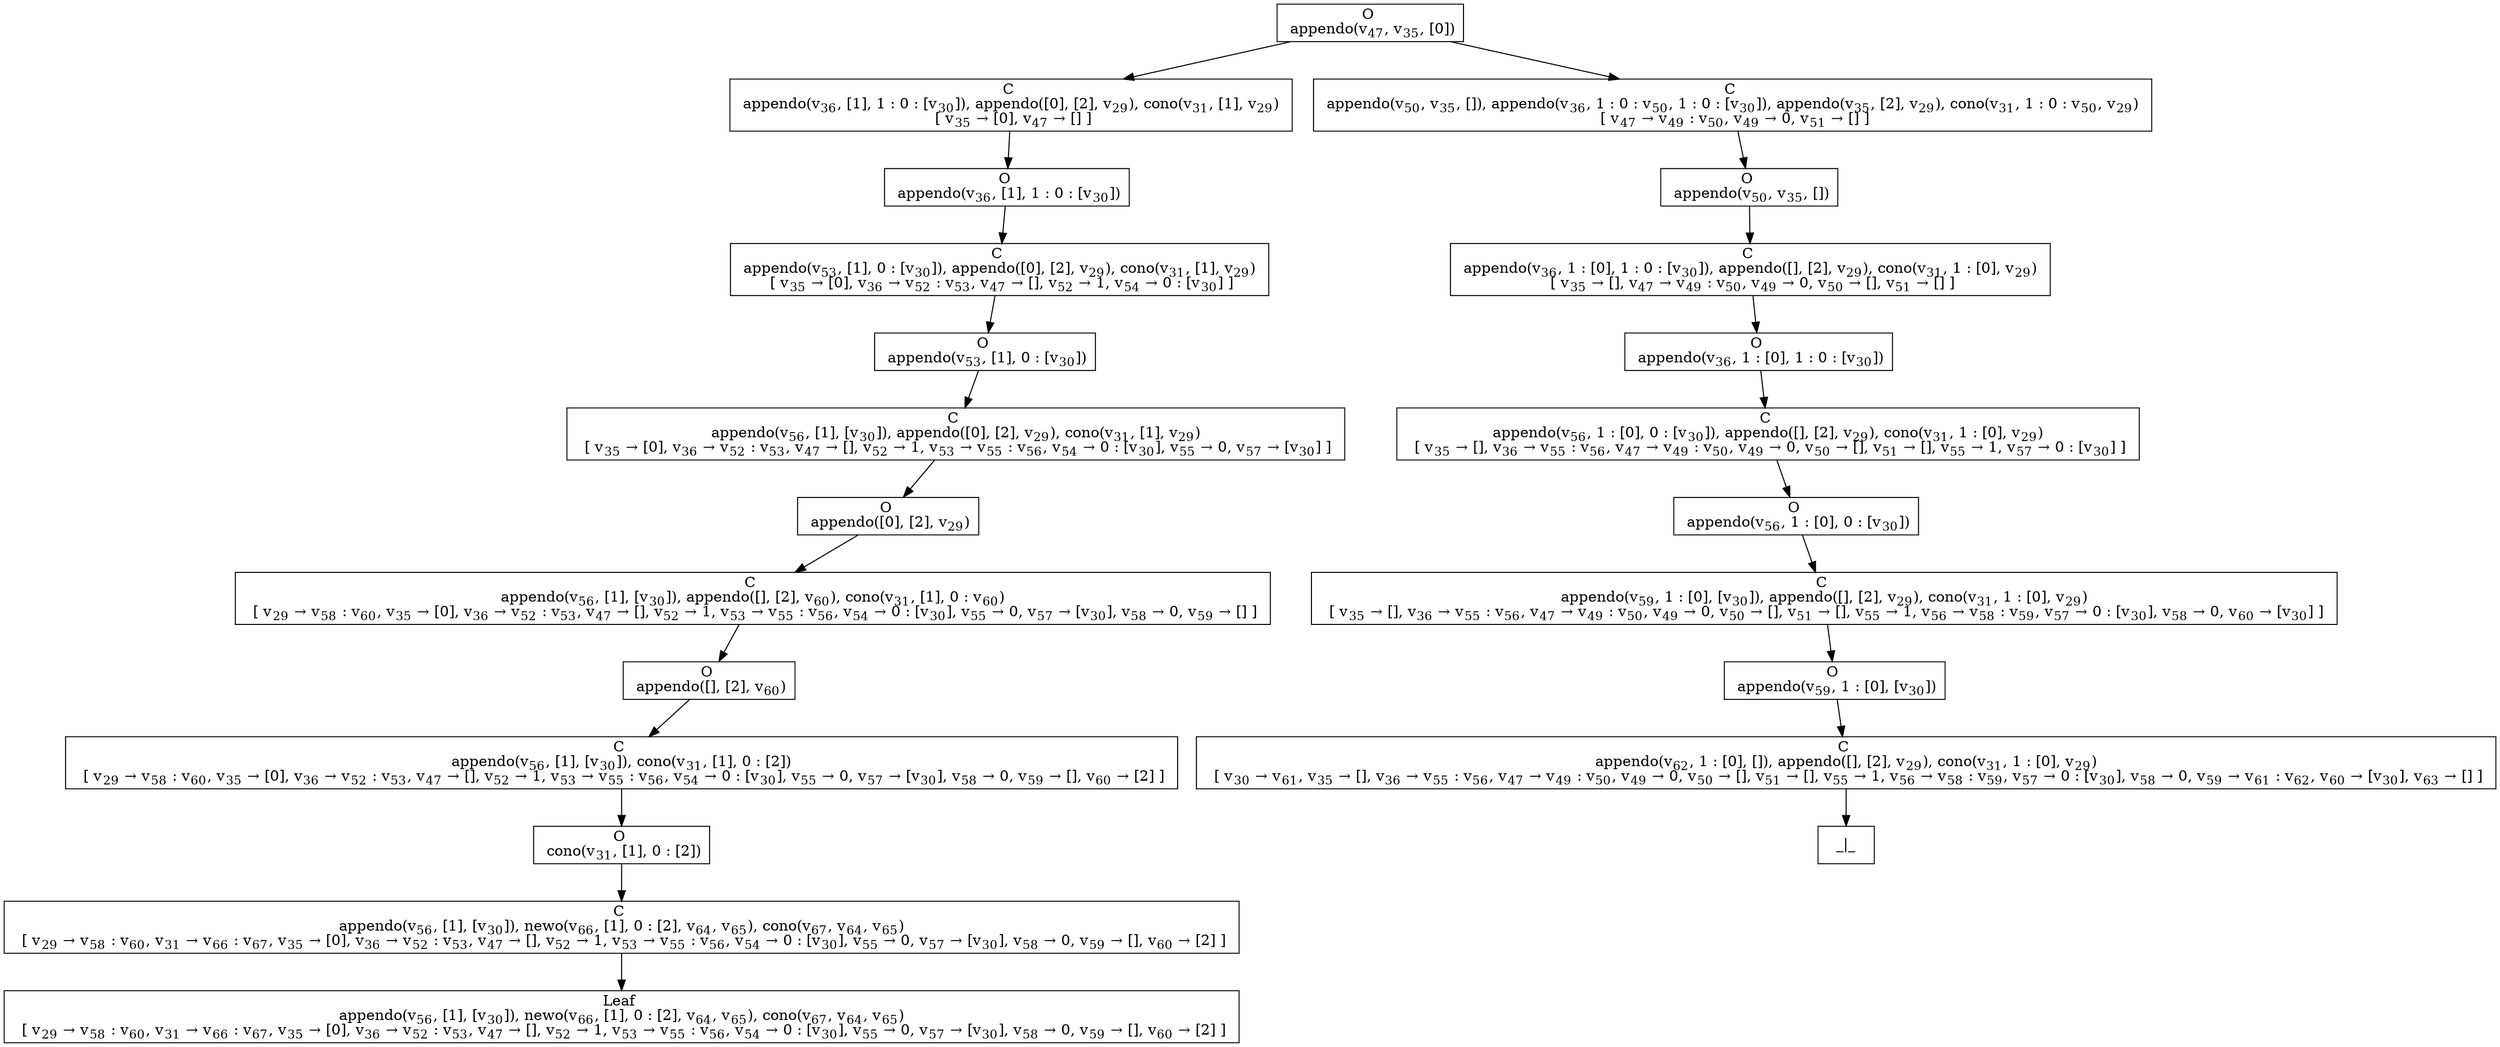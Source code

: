 digraph {
    graph [rankdir=TB
          ,bgcolor=transparent];
    node [shape=box
         ,fillcolor=white
         ,style=filled];
    0 [label=<O <BR/> appendo(v<SUB>47</SUB>, v<SUB>35</SUB>, [0])>];
    1 [label=<C <BR/> appendo(v<SUB>36</SUB>, [1], 1 : 0 : [v<SUB>30</SUB>]), appendo([0], [2], v<SUB>29</SUB>), cono(v<SUB>31</SUB>, [1], v<SUB>29</SUB>) <BR/>  [ v<SUB>35</SUB> &rarr; [0], v<SUB>47</SUB> &rarr; [] ] >];
    2 [label=<C <BR/> appendo(v<SUB>50</SUB>, v<SUB>35</SUB>, []), appendo(v<SUB>36</SUB>, 1 : 0 : v<SUB>50</SUB>, 1 : 0 : [v<SUB>30</SUB>]), appendo(v<SUB>35</SUB>, [2], v<SUB>29</SUB>), cono(v<SUB>31</SUB>, 1 : 0 : v<SUB>50</SUB>, v<SUB>29</SUB>) <BR/>  [ v<SUB>47</SUB> &rarr; v<SUB>49</SUB> : v<SUB>50</SUB>, v<SUB>49</SUB> &rarr; 0, v<SUB>51</SUB> &rarr; [] ] >];
    3 [label=<O <BR/> appendo(v<SUB>36</SUB>, [1], 1 : 0 : [v<SUB>30</SUB>])>];
    4 [label=<C <BR/> appendo(v<SUB>53</SUB>, [1], 0 : [v<SUB>30</SUB>]), appendo([0], [2], v<SUB>29</SUB>), cono(v<SUB>31</SUB>, [1], v<SUB>29</SUB>) <BR/>  [ v<SUB>35</SUB> &rarr; [0], v<SUB>36</SUB> &rarr; v<SUB>52</SUB> : v<SUB>53</SUB>, v<SUB>47</SUB> &rarr; [], v<SUB>52</SUB> &rarr; 1, v<SUB>54</SUB> &rarr; 0 : [v<SUB>30</SUB>] ] >];
    5 [label=<O <BR/> appendo(v<SUB>53</SUB>, [1], 0 : [v<SUB>30</SUB>])>];
    6 [label=<C <BR/> appendo(v<SUB>56</SUB>, [1], [v<SUB>30</SUB>]), appendo([0], [2], v<SUB>29</SUB>), cono(v<SUB>31</SUB>, [1], v<SUB>29</SUB>) <BR/>  [ v<SUB>35</SUB> &rarr; [0], v<SUB>36</SUB> &rarr; v<SUB>52</SUB> : v<SUB>53</SUB>, v<SUB>47</SUB> &rarr; [], v<SUB>52</SUB> &rarr; 1, v<SUB>53</SUB> &rarr; v<SUB>55</SUB> : v<SUB>56</SUB>, v<SUB>54</SUB> &rarr; 0 : [v<SUB>30</SUB>], v<SUB>55</SUB> &rarr; 0, v<SUB>57</SUB> &rarr; [v<SUB>30</SUB>] ] >];
    7 [label=<O <BR/> appendo([0], [2], v<SUB>29</SUB>)>];
    8 [label=<C <BR/> appendo(v<SUB>56</SUB>, [1], [v<SUB>30</SUB>]), appendo([], [2], v<SUB>60</SUB>), cono(v<SUB>31</SUB>, [1], 0 : v<SUB>60</SUB>) <BR/>  [ v<SUB>29</SUB> &rarr; v<SUB>58</SUB> : v<SUB>60</SUB>, v<SUB>35</SUB> &rarr; [0], v<SUB>36</SUB> &rarr; v<SUB>52</SUB> : v<SUB>53</SUB>, v<SUB>47</SUB> &rarr; [], v<SUB>52</SUB> &rarr; 1, v<SUB>53</SUB> &rarr; v<SUB>55</SUB> : v<SUB>56</SUB>, v<SUB>54</SUB> &rarr; 0 : [v<SUB>30</SUB>], v<SUB>55</SUB> &rarr; 0, v<SUB>57</SUB> &rarr; [v<SUB>30</SUB>], v<SUB>58</SUB> &rarr; 0, v<SUB>59</SUB> &rarr; [] ] >];
    9 [label=<O <BR/> appendo([], [2], v<SUB>60</SUB>)>];
    10 [label=<C <BR/> appendo(v<SUB>56</SUB>, [1], [v<SUB>30</SUB>]), cono(v<SUB>31</SUB>, [1], 0 : [2]) <BR/>  [ v<SUB>29</SUB> &rarr; v<SUB>58</SUB> : v<SUB>60</SUB>, v<SUB>35</SUB> &rarr; [0], v<SUB>36</SUB> &rarr; v<SUB>52</SUB> : v<SUB>53</SUB>, v<SUB>47</SUB> &rarr; [], v<SUB>52</SUB> &rarr; 1, v<SUB>53</SUB> &rarr; v<SUB>55</SUB> : v<SUB>56</SUB>, v<SUB>54</SUB> &rarr; 0 : [v<SUB>30</SUB>], v<SUB>55</SUB> &rarr; 0, v<SUB>57</SUB> &rarr; [v<SUB>30</SUB>], v<SUB>58</SUB> &rarr; 0, v<SUB>59</SUB> &rarr; [], v<SUB>60</SUB> &rarr; [2] ] >];
    11 [label=<O <BR/> cono(v<SUB>31</SUB>, [1], 0 : [2])>];
    12 [label=<C <BR/> appendo(v<SUB>56</SUB>, [1], [v<SUB>30</SUB>]), newo(v<SUB>66</SUB>, [1], 0 : [2], v<SUB>64</SUB>, v<SUB>65</SUB>), cono(v<SUB>67</SUB>, v<SUB>64</SUB>, v<SUB>65</SUB>) <BR/>  [ v<SUB>29</SUB> &rarr; v<SUB>58</SUB> : v<SUB>60</SUB>, v<SUB>31</SUB> &rarr; v<SUB>66</SUB> : v<SUB>67</SUB>, v<SUB>35</SUB> &rarr; [0], v<SUB>36</SUB> &rarr; v<SUB>52</SUB> : v<SUB>53</SUB>, v<SUB>47</SUB> &rarr; [], v<SUB>52</SUB> &rarr; 1, v<SUB>53</SUB> &rarr; v<SUB>55</SUB> : v<SUB>56</SUB>, v<SUB>54</SUB> &rarr; 0 : [v<SUB>30</SUB>], v<SUB>55</SUB> &rarr; 0, v<SUB>57</SUB> &rarr; [v<SUB>30</SUB>], v<SUB>58</SUB> &rarr; 0, v<SUB>59</SUB> &rarr; [], v<SUB>60</SUB> &rarr; [2] ] >];
    13 [label=<Leaf <BR/> appendo(v<SUB>56</SUB>, [1], [v<SUB>30</SUB>]), newo(v<SUB>66</SUB>, [1], 0 : [2], v<SUB>64</SUB>, v<SUB>65</SUB>), cono(v<SUB>67</SUB>, v<SUB>64</SUB>, v<SUB>65</SUB>) <BR/>  [ v<SUB>29</SUB> &rarr; v<SUB>58</SUB> : v<SUB>60</SUB>, v<SUB>31</SUB> &rarr; v<SUB>66</SUB> : v<SUB>67</SUB>, v<SUB>35</SUB> &rarr; [0], v<SUB>36</SUB> &rarr; v<SUB>52</SUB> : v<SUB>53</SUB>, v<SUB>47</SUB> &rarr; [], v<SUB>52</SUB> &rarr; 1, v<SUB>53</SUB> &rarr; v<SUB>55</SUB> : v<SUB>56</SUB>, v<SUB>54</SUB> &rarr; 0 : [v<SUB>30</SUB>], v<SUB>55</SUB> &rarr; 0, v<SUB>57</SUB> &rarr; [v<SUB>30</SUB>], v<SUB>58</SUB> &rarr; 0, v<SUB>59</SUB> &rarr; [], v<SUB>60</SUB> &rarr; [2] ] >];
    14 [label=<O <BR/> appendo(v<SUB>50</SUB>, v<SUB>35</SUB>, [])>];
    15 [label=<C <BR/> appendo(v<SUB>36</SUB>, 1 : [0], 1 : 0 : [v<SUB>30</SUB>]), appendo([], [2], v<SUB>29</SUB>), cono(v<SUB>31</SUB>, 1 : [0], v<SUB>29</SUB>) <BR/>  [ v<SUB>35</SUB> &rarr; [], v<SUB>47</SUB> &rarr; v<SUB>49</SUB> : v<SUB>50</SUB>, v<SUB>49</SUB> &rarr; 0, v<SUB>50</SUB> &rarr; [], v<SUB>51</SUB> &rarr; [] ] >];
    16 [label=<O <BR/> appendo(v<SUB>36</SUB>, 1 : [0], 1 : 0 : [v<SUB>30</SUB>])>];
    17 [label=<C <BR/> appendo(v<SUB>56</SUB>, 1 : [0], 0 : [v<SUB>30</SUB>]), appendo([], [2], v<SUB>29</SUB>), cono(v<SUB>31</SUB>, 1 : [0], v<SUB>29</SUB>) <BR/>  [ v<SUB>35</SUB> &rarr; [], v<SUB>36</SUB> &rarr; v<SUB>55</SUB> : v<SUB>56</SUB>, v<SUB>47</SUB> &rarr; v<SUB>49</SUB> : v<SUB>50</SUB>, v<SUB>49</SUB> &rarr; 0, v<SUB>50</SUB> &rarr; [], v<SUB>51</SUB> &rarr; [], v<SUB>55</SUB> &rarr; 1, v<SUB>57</SUB> &rarr; 0 : [v<SUB>30</SUB>] ] >];
    18 [label=<O <BR/> appendo(v<SUB>56</SUB>, 1 : [0], 0 : [v<SUB>30</SUB>])>];
    19 [label=<C <BR/> appendo(v<SUB>59</SUB>, 1 : [0], [v<SUB>30</SUB>]), appendo([], [2], v<SUB>29</SUB>), cono(v<SUB>31</SUB>, 1 : [0], v<SUB>29</SUB>) <BR/>  [ v<SUB>35</SUB> &rarr; [], v<SUB>36</SUB> &rarr; v<SUB>55</SUB> : v<SUB>56</SUB>, v<SUB>47</SUB> &rarr; v<SUB>49</SUB> : v<SUB>50</SUB>, v<SUB>49</SUB> &rarr; 0, v<SUB>50</SUB> &rarr; [], v<SUB>51</SUB> &rarr; [], v<SUB>55</SUB> &rarr; 1, v<SUB>56</SUB> &rarr; v<SUB>58</SUB> : v<SUB>59</SUB>, v<SUB>57</SUB> &rarr; 0 : [v<SUB>30</SUB>], v<SUB>58</SUB> &rarr; 0, v<SUB>60</SUB> &rarr; [v<SUB>30</SUB>] ] >];
    20 [label=<O <BR/> appendo(v<SUB>59</SUB>, 1 : [0], [v<SUB>30</SUB>])>];
    21 [label=<C <BR/> appendo(v<SUB>62</SUB>, 1 : [0], []), appendo([], [2], v<SUB>29</SUB>), cono(v<SUB>31</SUB>, 1 : [0], v<SUB>29</SUB>) <BR/>  [ v<SUB>30</SUB> &rarr; v<SUB>61</SUB>, v<SUB>35</SUB> &rarr; [], v<SUB>36</SUB> &rarr; v<SUB>55</SUB> : v<SUB>56</SUB>, v<SUB>47</SUB> &rarr; v<SUB>49</SUB> : v<SUB>50</SUB>, v<SUB>49</SUB> &rarr; 0, v<SUB>50</SUB> &rarr; [], v<SUB>51</SUB> &rarr; [], v<SUB>55</SUB> &rarr; 1, v<SUB>56</SUB> &rarr; v<SUB>58</SUB> : v<SUB>59</SUB>, v<SUB>57</SUB> &rarr; 0 : [v<SUB>30</SUB>], v<SUB>58</SUB> &rarr; 0, v<SUB>59</SUB> &rarr; v<SUB>61</SUB> : v<SUB>62</SUB>, v<SUB>60</SUB> &rarr; [v<SUB>30</SUB>], v<SUB>63</SUB> &rarr; [] ] >];
    22 [label=<_|_>];
    0 -> 1 [label=""];
    0 -> 2 [label=""];
    1 -> 3 [label=""];
    2 -> 14 [label=""];
    3 -> 4 [label=""];
    4 -> 5 [label=""];
    5 -> 6 [label=""];
    6 -> 7 [label=""];
    7 -> 8 [label=""];
    8 -> 9 [label=""];
    9 -> 10 [label=""];
    10 -> 11 [label=""];
    11 -> 12 [label=""];
    12 -> 13 [label=""];
    14 -> 15 [label=""];
    15 -> 16 [label=""];
    16 -> 17 [label=""];
    17 -> 18 [label=""];
    18 -> 19 [label=""];
    19 -> 20 [label=""];
    20 -> 21 [label=""];
    21 -> 22 [label=""];
}